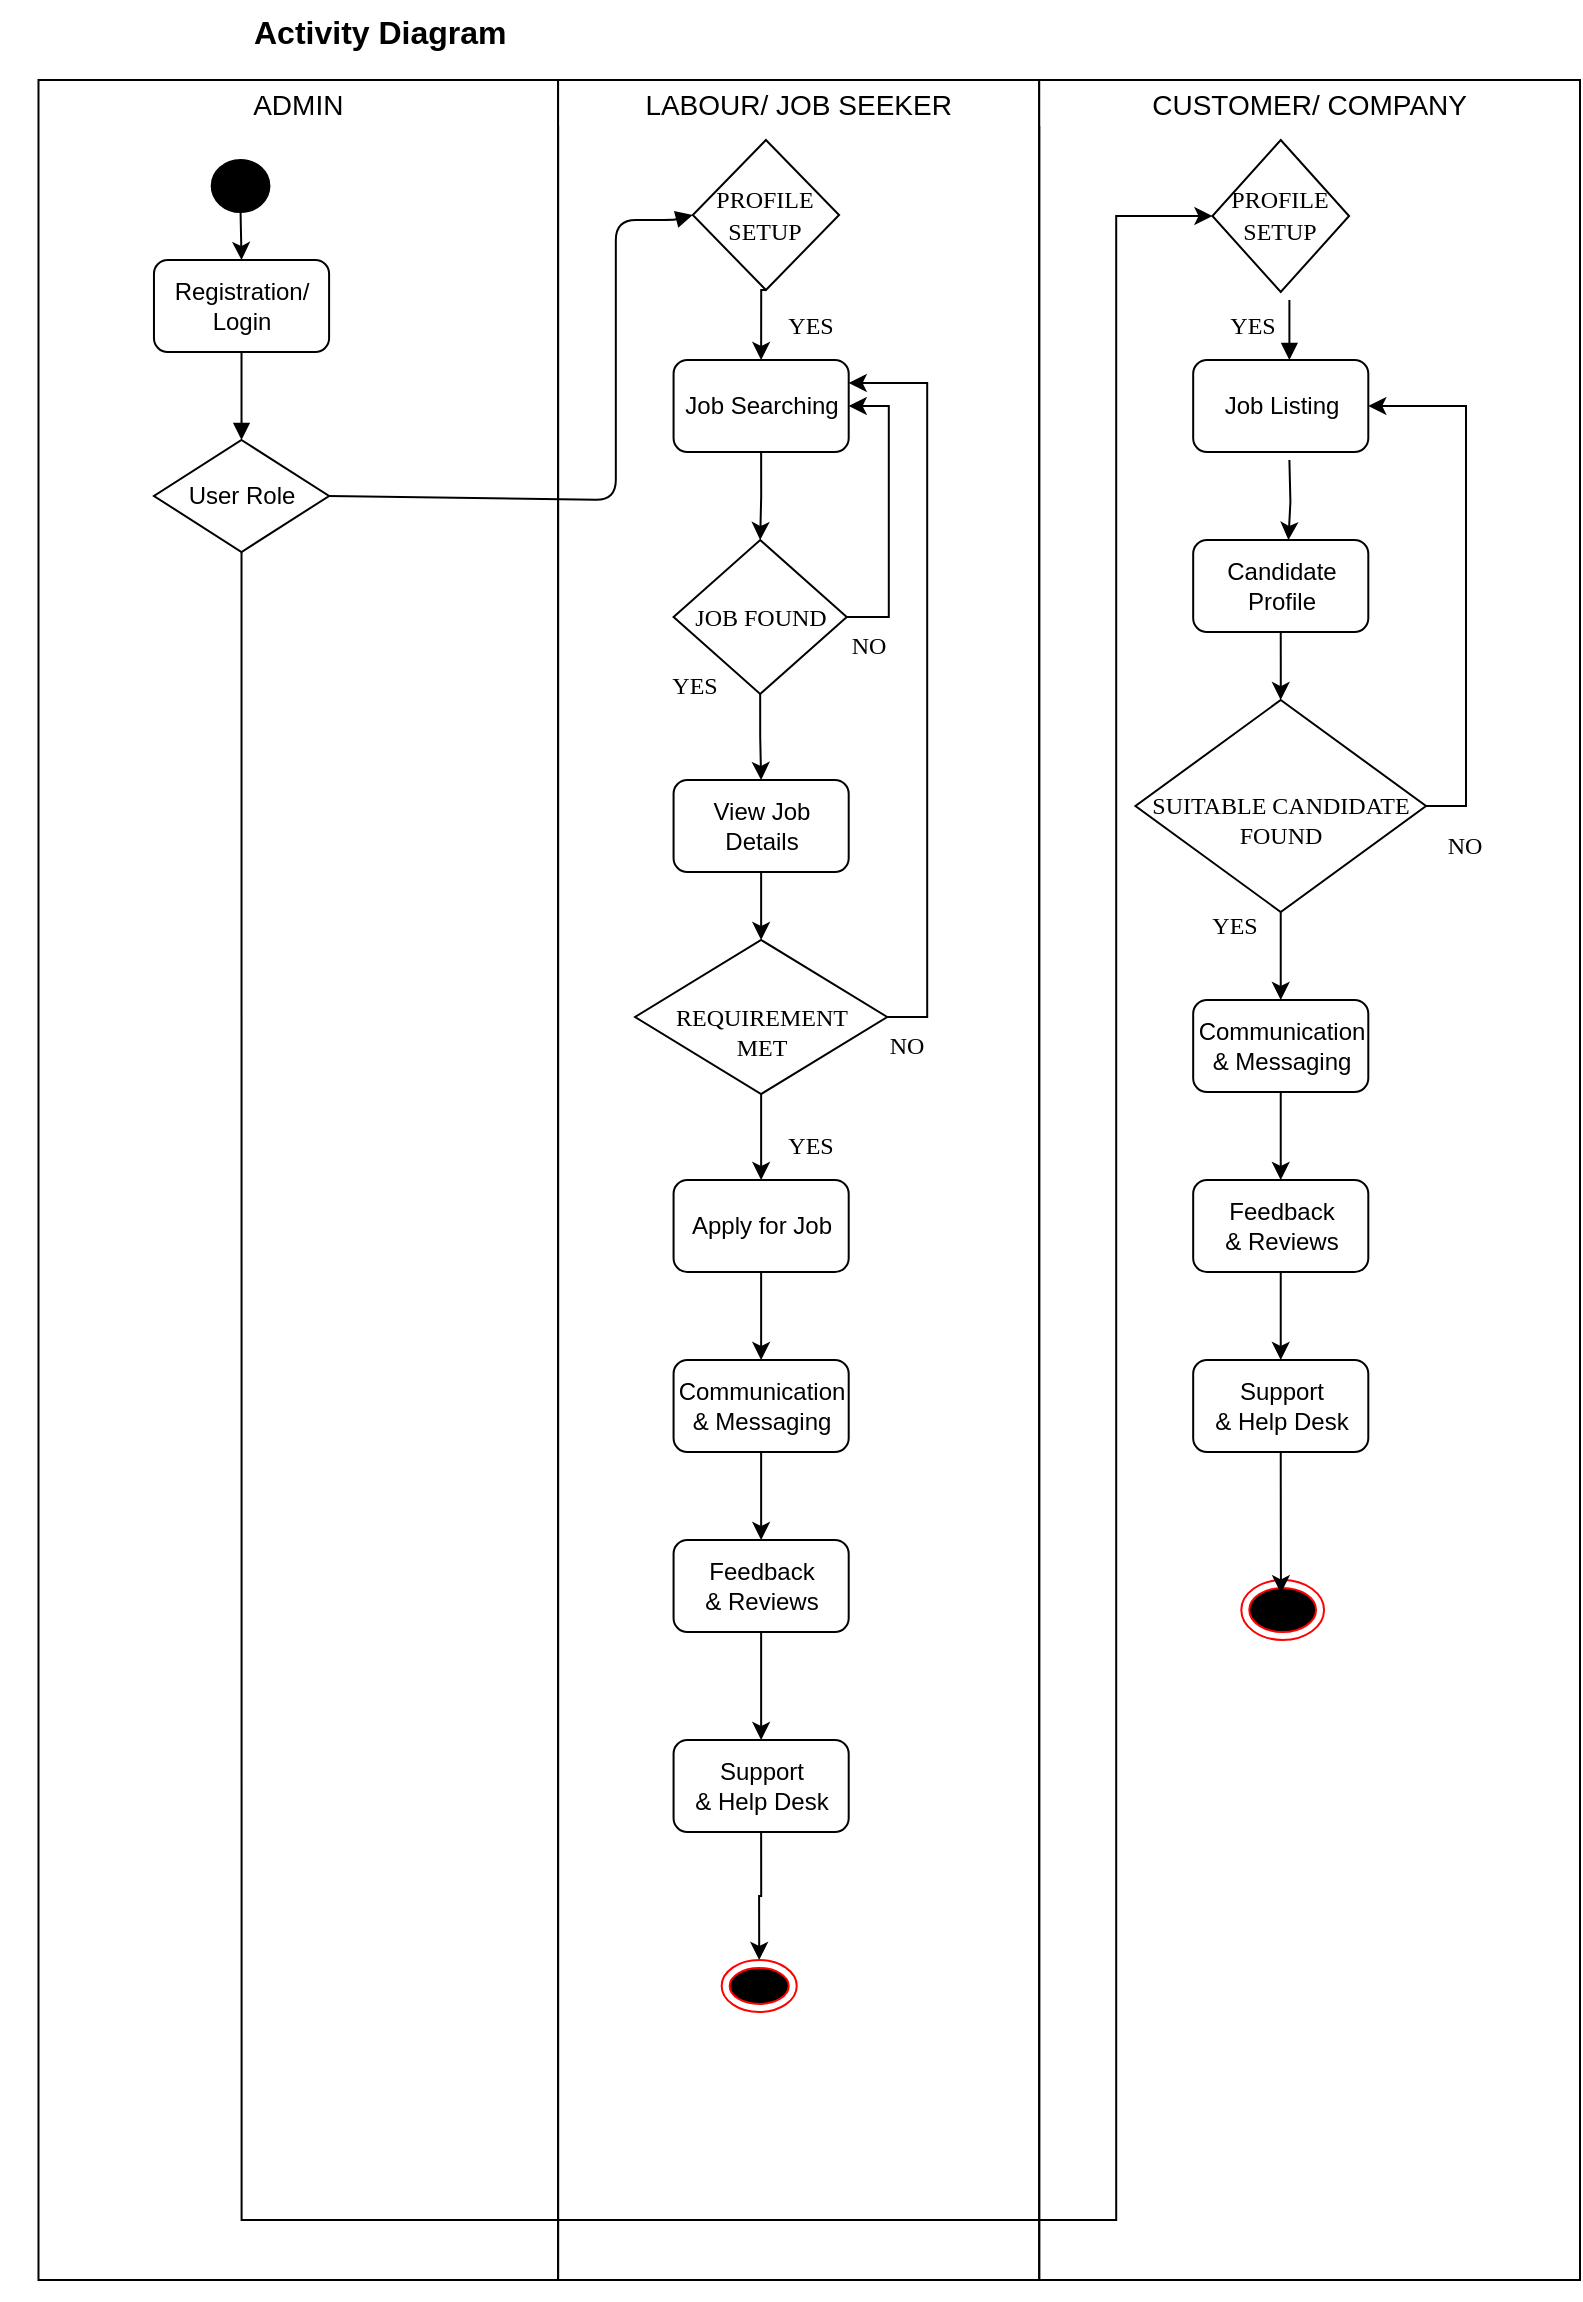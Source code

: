<mxfile version="24.8.4">
  <diagram name="Activity Diagram" id="0">
    <mxGraphModel dx="2049" dy="1126" grid="1" gridSize="10" guides="1" tooltips="1" connect="1" arrows="1" fold="1" page="1" pageScale="1" pageWidth="827" pageHeight="1169" math="0" shadow="0">
      <root>
        <mxCell id="0" />
        <mxCell id="1" parent="0" />
        <mxCell id="5jS3hL7-IDB9Dz8r2b3B-70" value="" style="group;fontStyle=0" vertex="1" connectable="0" parent="1">
          <mxGeometry x="10" y="10" width="790" height="1150" as="geometry" />
        </mxCell>
        <mxCell id="2" value="Activity Diagram" style="text;html=1;strokeColor=none;fillColor=none;fontSize=16;fontStyle=1;swimlaneLine=0;" parent="5jS3hL7-IDB9Dz8r2b3B-70" vertex="1">
          <mxGeometry x="125.091" width="106.809" height="26" as="geometry" />
        </mxCell>
        <mxCell id="3" value="ADMIN" style="swimlane;fontSize=14;fillColor=#ffffff;swimlaneLine=0;fontStyle=0" parent="5jS3hL7-IDB9Dz8r2b3B-70" vertex="1">
          <mxGeometry x="19.245" y="40" width="259.805" height="1100" as="geometry" />
        </mxCell>
        <mxCell id="6" value="Registration/&#xa;Login" style="rounded=1;whiteSpace=wrap;html=1;swimlaneLine=0;fontStyle=0" parent="3" vertex="1">
          <mxGeometry x="57.734" y="90" width="87.564" height="46" as="geometry" />
        </mxCell>
        <mxCell id="7" value="User Role" style="rhombus;whiteSpace=wrap;html=1;swimlaneLine=0;fontStyle=0" parent="3" vertex="1">
          <mxGeometry x="57.734" y="180" width="87.564" height="56" as="geometry" />
        </mxCell>
        <mxCell id="5jS3hL7-IDB9Dz8r2b3B-69" style="edgeStyle=orthogonalEdgeStyle;rounded=0;orthogonalLoop=1;jettySize=auto;html=1;exitX=0.5;exitY=1;exitDx=0;exitDy=0;entryX=0.5;entryY=0;entryDx=0;entryDy=0;fontStyle=0" edge="1" parent="3" source="17" target="6">
          <mxGeometry relative="1" as="geometry" />
        </mxCell>
        <mxCell id="17" style="ellipse;whiteSpace=wrap;html=1;fillColor=#000000;swimlaneLine=0;fontStyle=0" parent="3" vertex="1">
          <mxGeometry x="86.602" y="40" width="28.867" height="26" as="geometry" />
        </mxCell>
        <mxCell id="20" style="endArrow=block;html=1;swimlaneLine=0;fontStyle=0" parent="3" source="6" target="7" edge="1">
          <mxGeometry relative="1" as="geometry" />
        </mxCell>
        <mxCell id="4" value="LABOUR/ JOB SEEKER" style="swimlane;fontSize=14;fillColor=#ffffff;swimlaneLine=0;fontStyle=0" parent="5jS3hL7-IDB9Dz8r2b3B-70" vertex="1">
          <mxGeometry x="279.05" y="40" width="240.56" height="1100" as="geometry" />
        </mxCell>
        <mxCell id="10" value="View Job Details" style="rounded=1;whiteSpace=wrap;html=1;swimlaneLine=0;fontStyle=0" parent="4" vertex="1">
          <mxGeometry x="57.734" y="350" width="87.564" height="46" as="geometry" />
        </mxCell>
        <mxCell id="5jS3hL7-IDB9Dz8r2b3B-61" style="edgeStyle=orthogonalEdgeStyle;rounded=0;orthogonalLoop=1;jettySize=auto;html=1;exitX=0.5;exitY=1;exitDx=0;exitDy=0;entryX=0.5;entryY=0;entryDx=0;entryDy=0;fontStyle=0" edge="1" parent="4" source="11" target="uONx_OTgXNivy8K3GdRn-32">
          <mxGeometry relative="1" as="geometry" />
        </mxCell>
        <mxCell id="11" value="Apply for Job" style="rounded=1;whiteSpace=wrap;html=1;swimlaneLine=0;fontStyle=0" parent="4" vertex="1">
          <mxGeometry x="57.734" y="550" width="87.564" height="46" as="geometry" />
        </mxCell>
        <mxCell id="uONx_OTgXNivy8K3GdRn-29" value="Job Searching" style="rounded=1;whiteSpace=wrap;html=1;swimlaneLine=0;fontStyle=0" parent="4" vertex="1">
          <mxGeometry x="57.734" y="140" width="87.564" height="46" as="geometry" />
        </mxCell>
        <mxCell id="uONx_OTgXNivy8K3GdRn-32" value="Communication &#xa;&amp;amp; Messaging" style="rounded=1;whiteSpace=wrap;html=1;swimlaneLine=0;fontStyle=0" parent="4" vertex="1">
          <mxGeometry x="57.734" y="640" width="87.564" height="46" as="geometry" />
        </mxCell>
        <mxCell id="5jS3hL7-IDB9Dz8r2b3B-71" style="edgeStyle=orthogonalEdgeStyle;rounded=0;orthogonalLoop=1;jettySize=auto;html=1;exitX=0.5;exitY=1;exitDx=0;exitDy=0;entryX=0.5;entryY=0;entryDx=0;entryDy=0;" edge="1" parent="4" source="5jS3hL7-IDB9Dz8r2b3B-29" target="uONx_OTgXNivy8K3GdRn-29">
          <mxGeometry relative="1" as="geometry" />
        </mxCell>
        <mxCell id="5jS3hL7-IDB9Dz8r2b3B-29" value="&lt;font face=&quot;Times New Roman&quot;&gt;PROFILE SETUP&lt;/font&gt;" style="rhombus;whiteSpace=wrap;html=1;hachureGap=4;fontFamily=Architects Daughter;fontSource=https%3A%2F%2Ffonts.googleapis.com%2Fcss%3Ffamily%3DArchitects%2BDaughter;swimlaneLine=0;fontStyle=0" vertex="1" parent="4">
          <mxGeometry x="67.357" y="30" width="73.13" height="75" as="geometry" />
        </mxCell>
        <mxCell id="5" value="CUSTOMER/ COMPANY" style="swimlane;fontSize=14;fillColor=#ffffff;swimlaneLine=0;fontStyle=0" parent="5jS3hL7-IDB9Dz8r2b3B-70" vertex="1">
          <mxGeometry x="519.61" y="40" width="270.39" height="1100" as="geometry" />
        </mxCell>
        <mxCell id="12" value="Job Listing" style="rounded=1;whiteSpace=wrap;html=1;swimlaneLine=0;fontStyle=0" parent="5" vertex="1">
          <mxGeometry x="76.979" y="140" width="87.564" height="46" as="geometry" />
        </mxCell>
        <mxCell id="13" value="Candidate Profile" style="rounded=1;whiteSpace=wrap;html=1;swimlaneLine=0;fontStyle=0" parent="5" vertex="1">
          <mxGeometry x="76.979" y="230" width="87.564" height="46" as="geometry" />
        </mxCell>
        <mxCell id="5jS3hL7-IDB9Dz8r2b3B-66" style="edgeStyle=orthogonalEdgeStyle;rounded=0;orthogonalLoop=1;jettySize=auto;html=1;exitX=0.5;exitY=1;exitDx=0;exitDy=0;fontStyle=0" edge="1" parent="5" source="14" target="15">
          <mxGeometry relative="1" as="geometry" />
        </mxCell>
        <mxCell id="14" value="Communication &#xa;&amp;amp; Messaging" style="rounded=1;whiteSpace=wrap;html=1;swimlaneLine=0;fontStyle=0" parent="5" vertex="1">
          <mxGeometry x="76.979" y="460" width="87.564" height="46" as="geometry" />
        </mxCell>
        <mxCell id="5jS3hL7-IDB9Dz8r2b3B-67" style="edgeStyle=orthogonalEdgeStyle;rounded=0;orthogonalLoop=1;jettySize=auto;html=1;exitX=0.5;exitY=1;exitDx=0;exitDy=0;fontStyle=0" edge="1" parent="5" source="15" target="16">
          <mxGeometry relative="1" as="geometry" />
        </mxCell>
        <mxCell id="15" value="Feedback &#xa;&amp;amp; Reviews" style="rounded=1;whiteSpace=wrap;html=1;swimlaneLine=0;fontStyle=0" parent="5" vertex="1">
          <mxGeometry x="76.979" y="550" width="87.564" height="46" as="geometry" />
        </mxCell>
        <mxCell id="16" value="Support &#xa;&amp;amp; Help Desk" style="rounded=1;whiteSpace=wrap;html=1;swimlaneLine=0;fontStyle=0" parent="5" vertex="1">
          <mxGeometry x="76.979" y="640" width="87.564" height="46" as="geometry" />
        </mxCell>
        <mxCell id="3F6_1nNWC0JJCGMM5PzK-36" value="" style="ellipse;html=1;shape=endState;fillColor=#000000;strokeColor=#ff0000;swimlaneLine=0;fontStyle=0" parent="5" vertex="1">
          <mxGeometry x="101.035" y="750" width="41.376" height="30" as="geometry" />
        </mxCell>
        <mxCell id="5jS3hL7-IDB9Dz8r2b3B-68" style="edgeStyle=orthogonalEdgeStyle;rounded=0;orthogonalLoop=1;jettySize=auto;html=1;exitX=0.5;exitY=1;exitDx=0;exitDy=0;entryX=0.479;entryY=0.222;entryDx=0;entryDy=0;entryPerimeter=0;fontStyle=0" edge="1" parent="5" source="16" target="3F6_1nNWC0JJCGMM5PzK-36">
          <mxGeometry relative="1" as="geometry" />
        </mxCell>
        <mxCell id="28" style="endArrow=block;html=1;exitX=1;exitY=0.5;exitDx=0;exitDy=0;entryX=0;entryY=0.5;entryDx=0;entryDy=0;swimlaneLine=0;fontStyle=0" parent="5jS3hL7-IDB9Dz8r2b3B-70" source="7" target="5jS3hL7-IDB9Dz8r2b3B-29" edge="1">
          <mxGeometry relative="1" as="geometry">
            <mxPoint x="269.428" y="240" as="sourcePoint" />
            <Array as="points">
              <mxPoint x="307.917" y="250" />
              <mxPoint x="307.917" y="110" />
              <mxPoint x="336.784" y="110" />
            </Array>
            <mxPoint x="375.274" y="127.778" as="targetPoint" />
          </mxGeometry>
        </mxCell>
        <mxCell id="5jS3hL7-IDB9Dz8r2b3B-63" style="edgeStyle=orthogonalEdgeStyle;rounded=0;orthogonalLoop=1;jettySize=auto;html=1;exitX=0.5;exitY=1;exitDx=0;exitDy=0;fontStyle=0" edge="1" parent="5jS3hL7-IDB9Dz8r2b3B-70" source="uONx_OTgXNivy8K3GdRn-34" target="uONx_OTgXNivy8K3GdRn-36">
          <mxGeometry relative="1" as="geometry" />
        </mxCell>
        <mxCell id="uONx_OTgXNivy8K3GdRn-34" value="Feedback &#xa;&amp;amp; Reviews" style="rounded=1;whiteSpace=wrap;html=1;swimlaneLine=0;fontStyle=0" parent="5jS3hL7-IDB9Dz8r2b3B-70" vertex="1">
          <mxGeometry x="336.784" y="770" width="87.564" height="46" as="geometry" />
        </mxCell>
        <mxCell id="5jS3hL7-IDB9Dz8r2b3B-64" style="edgeStyle=orthogonalEdgeStyle;rounded=0;orthogonalLoop=1;jettySize=auto;html=1;exitX=0.5;exitY=1;exitDx=0;exitDy=0;fontStyle=0" edge="1" parent="5jS3hL7-IDB9Dz8r2b3B-70" source="uONx_OTgXNivy8K3GdRn-36" target="uONx_OTgXNivy8K3GdRn-37">
          <mxGeometry relative="1" as="geometry" />
        </mxCell>
        <mxCell id="uONx_OTgXNivy8K3GdRn-36" value="Support &#xa;&amp;amp; Help Desk" style="rounded=1;whiteSpace=wrap;html=1;swimlaneLine=0;fontStyle=0" parent="5jS3hL7-IDB9Dz8r2b3B-70" vertex="1">
          <mxGeometry x="336.784" y="870" width="87.564" height="46" as="geometry" />
        </mxCell>
        <mxCell id="uONx_OTgXNivy8K3GdRn-37" value="" style="ellipse;html=1;shape=endState;fillColor=#000000;strokeColor=#ff0000;swimlaneLine=0;fontStyle=0" parent="5jS3hL7-IDB9Dz8r2b3B-70" vertex="1">
          <mxGeometry x="360.84" y="980" width="37.527" height="26" as="geometry" />
        </mxCell>
        <mxCell id="uONx_OTgXNivy8K3GdRn-42" style="endArrow=block;html=1;swimlaneLine=0;fontStyle=0" parent="5jS3hL7-IDB9Dz8r2b3B-70" edge="1">
          <mxGeometry relative="1" as="geometry">
            <mxPoint x="644.702" y="150" as="sourcePoint" />
            <mxPoint x="644.702" y="180" as="targetPoint" />
          </mxGeometry>
        </mxCell>
        <mxCell id="5jS3hL7-IDB9Dz8r2b3B-30" value="&lt;font face=&quot;Times New Roman&quot;&gt;YES&lt;/font&gt;" style="text;html=1;align=center;verticalAlign=middle;resizable=0;points=[];autosize=1;strokeColor=none;fillColor=none;fontFamily=Architects Daughter;fontSource=https%3A%2F%2Ffonts.googleapis.com%2Fcss%3Ffamily%3DArchitects%2BDaughter;swimlaneLine=0;fontStyle=0" vertex="1" parent="5jS3hL7-IDB9Dz8r2b3B-70">
          <mxGeometry x="380.085" y="148" width="50" height="30" as="geometry" />
        </mxCell>
        <mxCell id="5jS3hL7-IDB9Dz8r2b3B-31" value="&lt;font face=&quot;Times New Roman&quot;&gt;PROFILE SETUP&lt;/font&gt;" style="rhombus;whiteSpace=wrap;html=1;hachureGap=4;fontFamily=Architects Daughter;fontSource=https%3A%2F%2Ffonts.googleapis.com%2Fcss%3Ffamily%3DArchitects%2BDaughter;swimlaneLine=0;fontStyle=0" vertex="1" parent="5jS3hL7-IDB9Dz8r2b3B-70">
          <mxGeometry x="606.212" y="70" width="68.319" height="76" as="geometry" />
        </mxCell>
        <mxCell id="5jS3hL7-IDB9Dz8r2b3B-32" value="&lt;font face=&quot;Times New Roman&quot;&gt;YES&lt;/font&gt;" style="text;html=1;align=center;verticalAlign=middle;resizable=0;points=[];autosize=1;strokeColor=none;fillColor=none;fontFamily=Architects Daughter;fontSource=https%3A%2F%2Ffonts.googleapis.com%2Fcss%3Ffamily%3DArchitects%2BDaughter;swimlaneLine=0;fontStyle=0" vertex="1" parent="5jS3hL7-IDB9Dz8r2b3B-70">
          <mxGeometry x="601.401" y="148" width="50" height="30" as="geometry" />
        </mxCell>
        <mxCell id="5jS3hL7-IDB9Dz8r2b3B-37" style="edgeStyle=orthogonalEdgeStyle;rounded=0;hachureGap=4;orthogonalLoop=1;jettySize=auto;html=1;exitX=1;exitY=0.5;exitDx=0;exitDy=0;entryX=1;entryY=0.5;entryDx=0;entryDy=0;fontFamily=Architects Daughter;fontSource=https%3A%2F%2Ffonts.googleapis.com%2Fcss%3Ffamily%3DArchitects%2BDaughter;fontStyle=0" edge="1" parent="5jS3hL7-IDB9Dz8r2b3B-70" source="5jS3hL7-IDB9Dz8r2b3B-33" target="uONx_OTgXNivy8K3GdRn-29">
          <mxGeometry relative="1" as="geometry" />
        </mxCell>
        <mxCell id="5jS3hL7-IDB9Dz8r2b3B-60" style="edgeStyle=orthogonalEdgeStyle;rounded=0;orthogonalLoop=1;jettySize=auto;html=1;exitX=0.5;exitY=1;exitDx=0;exitDy=0;entryX=0.5;entryY=0;entryDx=0;entryDy=0;fontStyle=0" edge="1" parent="5jS3hL7-IDB9Dz8r2b3B-70" source="5jS3hL7-IDB9Dz8r2b3B-33" target="10">
          <mxGeometry relative="1" as="geometry" />
        </mxCell>
        <mxCell id="5jS3hL7-IDB9Dz8r2b3B-33" value="&lt;font face=&quot;Times New Roman&quot;&gt;JOB FOUND&lt;/font&gt;" style="rhombus;whiteSpace=wrap;html=1;hachureGap=4;fontFamily=Architects Daughter;fontSource=https%3A%2F%2Ffonts.googleapis.com%2Fcss%3Ffamily%3DArchitects%2BDaughter;swimlaneLine=0;fontStyle=0" vertex="1" parent="5jS3hL7-IDB9Dz8r2b3B-70">
          <mxGeometry x="336.784" y="270" width="86.602" height="77" as="geometry" />
        </mxCell>
        <mxCell id="5jS3hL7-IDB9Dz8r2b3B-34" style="edgeStyle=orthogonalEdgeStyle;rounded=0;hachureGap=4;orthogonalLoop=1;jettySize=auto;html=1;exitX=0.5;exitY=1;exitDx=0;exitDy=0;entryX=0.5;entryY=0;entryDx=0;entryDy=0;fontFamily=Architects Daughter;fontSource=https%3A%2F%2Ffonts.googleapis.com%2Fcss%3Ffamily%3DArchitects%2BDaughter;swimlaneLine=0;fontStyle=0" edge="1" parent="5jS3hL7-IDB9Dz8r2b3B-70" source="uONx_OTgXNivy8K3GdRn-29" target="5jS3hL7-IDB9Dz8r2b3B-33">
          <mxGeometry relative="1" as="geometry" />
        </mxCell>
        <mxCell id="5jS3hL7-IDB9Dz8r2b3B-36" value="&lt;font face=&quot;Times New Roman&quot;&gt;YES&lt;/font&gt;" style="text;html=1;align=center;verticalAlign=middle;resizable=0;points=[];autosize=1;strokeColor=none;fillColor=none;fontFamily=Architects Daughter;fontSource=https%3A%2F%2Ffonts.googleapis.com%2Fcss%3Ffamily%3DArchitects%2BDaughter;swimlaneLine=0;fontStyle=0" vertex="1" parent="5jS3hL7-IDB9Dz8r2b3B-70">
          <mxGeometry x="322.351" y="328" width="50" height="30" as="geometry" />
        </mxCell>
        <mxCell id="5jS3hL7-IDB9Dz8r2b3B-38" value="&lt;font face=&quot;Times New Roman&quot;&gt;NO&lt;/font&gt;" style="text;html=1;align=center;verticalAlign=middle;resizable=0;points=[];autosize=1;strokeColor=none;fillColor=none;fontFamily=Architects Daughter;fontSource=https%3A%2F%2Ffonts.googleapis.com%2Fcss%3Ffamily%3DArchitects%2BDaughter;swimlaneLine=0;fontStyle=0" vertex="1" parent="5jS3hL7-IDB9Dz8r2b3B-70">
          <mxGeometry x="413.764" y="308" width="40" height="30" as="geometry" />
        </mxCell>
        <mxCell id="5jS3hL7-IDB9Dz8r2b3B-43" style="edgeStyle=orthogonalEdgeStyle;rounded=0;hachureGap=4;orthogonalLoop=1;jettySize=auto;html=1;exitX=0.5;exitY=1;exitDx=0;exitDy=0;entryX=0.5;entryY=0;entryDx=0;entryDy=0;fontFamily=Architects Daughter;fontSource=https%3A%2F%2Ffonts.googleapis.com%2Fcss%3Ffamily%3DArchitects%2BDaughter;swimlaneLine=0;fontStyle=0" edge="1" parent="5jS3hL7-IDB9Dz8r2b3B-70">
          <mxGeometry relative="1" as="geometry">
            <mxPoint x="644.702" y="230" as="sourcePoint" />
            <mxPoint x="644.22" y="270.0" as="targetPoint" />
          </mxGeometry>
        </mxCell>
        <mxCell id="5jS3hL7-IDB9Dz8r2b3B-49" style="edgeStyle=orthogonalEdgeStyle;rounded=0;orthogonalLoop=1;jettySize=auto;html=1;exitX=0.5;exitY=1;exitDx=0;exitDy=0;fontStyle=0" edge="1" parent="5jS3hL7-IDB9Dz8r2b3B-70" source="5jS3hL7-IDB9Dz8r2b3B-47" target="11">
          <mxGeometry relative="1" as="geometry" />
        </mxCell>
        <mxCell id="5jS3hL7-IDB9Dz8r2b3B-51" style="edgeStyle=orthogonalEdgeStyle;rounded=0;orthogonalLoop=1;jettySize=auto;html=1;exitX=1;exitY=0.5;exitDx=0;exitDy=0;entryX=1;entryY=0.25;entryDx=0;entryDy=0;fontStyle=0" edge="1" parent="5jS3hL7-IDB9Dz8r2b3B-70" source="5jS3hL7-IDB9Dz8r2b3B-47" target="uONx_OTgXNivy8K3GdRn-29">
          <mxGeometry relative="1" as="geometry" />
        </mxCell>
        <mxCell id="5jS3hL7-IDB9Dz8r2b3B-47" value="&lt;div&gt;&lt;font face=&quot;Times New Roman&quot;&gt;&lt;br&gt;&lt;/font&gt;&lt;/div&gt;&lt;font face=&quot;Times New Roman&quot;&gt;REQUIREMENT&lt;br&gt;MET&lt;/font&gt;" style="rhombus;whiteSpace=wrap;html=1;hachureGap=4;fontFamily=Architects Daughter;fontSource=https%3A%2F%2Ffonts.googleapis.com%2Fcss%3Ffamily%3DArchitects%2BDaughter;swimlaneLine=0;fontStyle=0" vertex="1" parent="5jS3hL7-IDB9Dz8r2b3B-70">
          <mxGeometry x="317.54" y="470" width="126.054" height="77" as="geometry" />
        </mxCell>
        <mxCell id="5jS3hL7-IDB9Dz8r2b3B-48" style="edgeStyle=orthogonalEdgeStyle;rounded=0;orthogonalLoop=1;jettySize=auto;html=1;exitX=0.5;exitY=1;exitDx=0;exitDy=0;entryX=0.5;entryY=0;entryDx=0;entryDy=0;fontStyle=0" edge="1" parent="5jS3hL7-IDB9Dz8r2b3B-70" source="10" target="5jS3hL7-IDB9Dz8r2b3B-47">
          <mxGeometry relative="1" as="geometry" />
        </mxCell>
        <mxCell id="5jS3hL7-IDB9Dz8r2b3B-50" value="&lt;font face=&quot;Times New Roman&quot;&gt;YES&lt;/font&gt;" style="text;html=1;align=center;verticalAlign=middle;resizable=0;points=[];autosize=1;strokeColor=none;fillColor=none;fontFamily=Architects Daughter;fontSource=https%3A%2F%2Ffonts.googleapis.com%2Fcss%3Ffamily%3DArchitects%2BDaughter;swimlaneLine=0;fontStyle=0" vertex="1" parent="5jS3hL7-IDB9Dz8r2b3B-70">
          <mxGeometry x="380.085" y="558" width="50" height="30" as="geometry" />
        </mxCell>
        <mxCell id="5jS3hL7-IDB9Dz8r2b3B-52" value="&lt;font face=&quot;Times New Roman&quot;&gt;NO&lt;/font&gt;" style="text;html=1;align=center;verticalAlign=middle;resizable=0;points=[];autosize=1;strokeColor=none;fillColor=none;fontFamily=Architects Daughter;fontSource=https%3A%2F%2Ffonts.googleapis.com%2Fcss%3Ffamily%3DArchitects%2BDaughter;swimlaneLine=0;fontStyle=0" vertex="1" parent="5jS3hL7-IDB9Dz8r2b3B-70">
          <mxGeometry x="433.009" y="508" width="40" height="30" as="geometry" />
        </mxCell>
        <mxCell id="5jS3hL7-IDB9Dz8r2b3B-55" style="edgeStyle=orthogonalEdgeStyle;rounded=0;orthogonalLoop=1;jettySize=auto;html=1;exitX=0.5;exitY=1;exitDx=0;exitDy=0;entryX=0.5;entryY=0;entryDx=0;entryDy=0;fontStyle=0" edge="1" parent="5jS3hL7-IDB9Dz8r2b3B-70" source="5jS3hL7-IDB9Dz8r2b3B-54" target="14">
          <mxGeometry relative="1" as="geometry" />
        </mxCell>
        <mxCell id="5jS3hL7-IDB9Dz8r2b3B-58" style="edgeStyle=orthogonalEdgeStyle;rounded=0;orthogonalLoop=1;jettySize=auto;html=1;exitX=1;exitY=0.5;exitDx=0;exitDy=0;entryX=1;entryY=0.5;entryDx=0;entryDy=0;fontStyle=0" edge="1" parent="5jS3hL7-IDB9Dz8r2b3B-70" source="5jS3hL7-IDB9Dz8r2b3B-54" target="12">
          <mxGeometry relative="1" as="geometry" />
        </mxCell>
        <mxCell id="5jS3hL7-IDB9Dz8r2b3B-54" value="&lt;div&gt;&lt;font face=&quot;Times New Roman&quot;&gt;&lt;br&gt;&lt;/font&gt;&lt;/div&gt;&lt;font face=&quot;Times New Roman&quot;&gt;SUITABLE CANDIDATE FOUND&lt;/font&gt;" style="rhombus;whiteSpace=wrap;html=1;hachureGap=4;fontFamily=Architects Daughter;fontSource=https%3A%2F%2Ffonts.googleapis.com%2Fcss%3Ffamily%3DArchitects%2BDaughter;swimlaneLine=0;fontStyle=0" vertex="1" parent="5jS3hL7-IDB9Dz8r2b3B-70">
          <mxGeometry x="567.722" y="350" width="145.298" height="106" as="geometry" />
        </mxCell>
        <mxCell id="5jS3hL7-IDB9Dz8r2b3B-56" style="edgeStyle=orthogonalEdgeStyle;rounded=0;orthogonalLoop=1;jettySize=auto;html=1;exitX=0.5;exitY=1;exitDx=0;exitDy=0;entryX=0;entryY=0.5;entryDx=0;entryDy=0;fontStyle=0" edge="1" parent="5jS3hL7-IDB9Dz8r2b3B-70" source="7" target="5jS3hL7-IDB9Dz8r2b3B-31">
          <mxGeometry relative="1" as="geometry">
            <Array as="points">
              <mxPoint x="134.714" y="1110" />
              <mxPoint x="558.1" y="1110" />
              <mxPoint x="558.1" y="110" />
            </Array>
          </mxGeometry>
        </mxCell>
        <mxCell id="5jS3hL7-IDB9Dz8r2b3B-57" value="&lt;font face=&quot;Times New Roman&quot;&gt;YES&lt;/font&gt;" style="text;html=1;align=center;verticalAlign=middle;resizable=0;points=[];autosize=1;strokeColor=none;fillColor=none;fontFamily=Architects Daughter;fontSource=https%3A%2F%2Ffonts.googleapis.com%2Fcss%3Ffamily%3DArchitects%2BDaughter;swimlaneLine=0;fontStyle=0" vertex="1" parent="5jS3hL7-IDB9Dz8r2b3B-70">
          <mxGeometry x="591.778" y="448" width="50" height="30" as="geometry" />
        </mxCell>
        <mxCell id="5jS3hL7-IDB9Dz8r2b3B-59" value="&lt;font face=&quot;Times New Roman&quot;&gt;NO&lt;/font&gt;" style="text;html=1;align=center;verticalAlign=middle;resizable=0;points=[];autosize=1;strokeColor=none;fillColor=none;fontFamily=Architects Daughter;fontSource=https%3A%2F%2Ffonts.googleapis.com%2Fcss%3Ffamily%3DArchitects%2BDaughter;swimlaneLine=0;fontStyle=0" vertex="1" parent="5jS3hL7-IDB9Dz8r2b3B-70">
          <mxGeometry x="712.058" y="408" width="40" height="30" as="geometry" />
        </mxCell>
        <mxCell id="5jS3hL7-IDB9Dz8r2b3B-62" style="edgeStyle=orthogonalEdgeStyle;rounded=0;orthogonalLoop=1;jettySize=auto;html=1;exitX=0.5;exitY=1;exitDx=0;exitDy=0;entryX=0.5;entryY=0;entryDx=0;entryDy=0;fontStyle=0" edge="1" parent="5jS3hL7-IDB9Dz8r2b3B-70" source="uONx_OTgXNivy8K3GdRn-32" target="uONx_OTgXNivy8K3GdRn-34">
          <mxGeometry relative="1" as="geometry" />
        </mxCell>
        <mxCell id="5jS3hL7-IDB9Dz8r2b3B-65" style="edgeStyle=orthogonalEdgeStyle;rounded=0;orthogonalLoop=1;jettySize=auto;html=1;exitX=0.5;exitY=1;exitDx=0;exitDy=0;fontStyle=0" edge="1" parent="5jS3hL7-IDB9Dz8r2b3B-70" source="13" target="5jS3hL7-IDB9Dz8r2b3B-54">
          <mxGeometry relative="1" as="geometry" />
        </mxCell>
      </root>
    </mxGraphModel>
  </diagram>
</mxfile>
